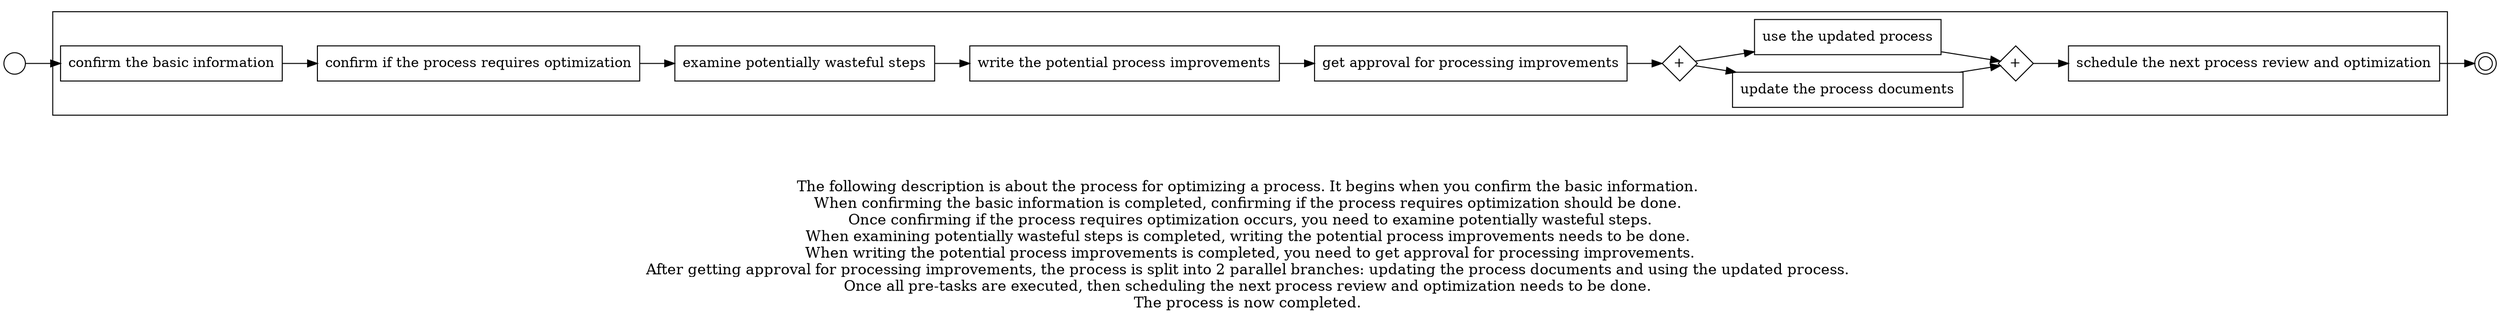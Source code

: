 digraph process_for_optimizing_a_process_197 {
	graph [rankdir=LR]
	START_NODE [label="" shape=circle width=0.3]
	subgraph CLUSTER_0 {
		"confirm the basic information" [shape=box]
		"confirm if the process requires optimization" [shape=box]
		"confirm the basic information" -> "confirm if the process requires optimization"
		"examine potentially wasteful steps" [shape=box]
		"confirm if the process requires optimization" -> "examine potentially wasteful steps"
		"write the potential process improvements" [shape=box]
		"examine potentially wasteful steps" -> "write the potential process improvements"
		"get approval for processing improvements" [shape=box]
		"write the potential process improvements" -> "get approval for processing improvements"
		"AND_SPLIT--6. Testing the process improvements_6ELK" [label="+" fixedsize=true shape=diamond width=0.5]
		"get approval for processing improvements" -> "AND_SPLIT--6. Testing the process improvements_6ELK"
		"update the process documents" [shape=box]
		"AND_SPLIT--6. Testing the process improvements_6ELK" -> "update the process documents"
		"use the updated process" [shape=box]
		"AND_SPLIT--6. Testing the process improvements_6ELK" -> "use the updated process"
		"AND_JOIN--6. Testing the process improvements_6ELK" [label="+" fixedsize=true shape=diamond width=0.5]
		"update the process documents" -> "AND_JOIN--6. Testing the process improvements_6ELK"
		"use the updated process" -> "AND_JOIN--6. Testing the process improvements_6ELK"
		"schedule the next process review and optimization" [shape=box]
		"AND_JOIN--6. Testing the process improvements_6ELK" -> "schedule the next process review and optimization"
	}
	START_NODE -> "confirm the basic information"
	END_NODE [label="" shape=doublecircle width=0.2]
	"schedule the next process review and optimization" -> END_NODE
	fontsize=15 label="\n\n
The following description is about the process for optimizing a process. It begins when you confirm the basic information. 
When confirming the basic information is completed, confirming if the process requires optimization should be done. 
Once confirming if the process requires optimization occurs, you need to examine potentially wasteful steps.
When examining potentially wasteful steps is completed, writing the potential process improvements needs to be done. 
When writing the potential process improvements is completed, you need to get approval for processing improvements.
After getting approval for processing improvements, the process is split into 2 parallel branches: updating the process documents and using the updated process. 
Once all pre-tasks are executed, then scheduling the next process review and optimization needs to be done. 
The process is now completed. 
"
}
